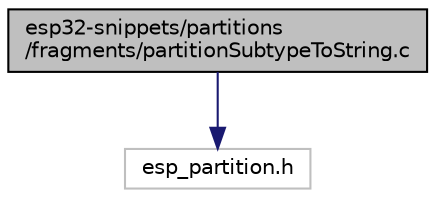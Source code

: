 digraph "esp32-snippets/partitions/fragments/partitionSubtypeToString.c"
{
  edge [fontname="Helvetica",fontsize="10",labelfontname="Helvetica",labelfontsize="10"];
  node [fontname="Helvetica",fontsize="10",shape=record];
  Node0 [label="esp32-snippets/partitions\l/fragments/partitionSubtypeToString.c",height=0.2,width=0.4,color="black", fillcolor="grey75", style="filled", fontcolor="black"];
  Node0 -> Node1 [color="midnightblue",fontsize="10",style="solid",fontname="Helvetica"];
  Node1 [label="esp_partition.h",height=0.2,width=0.4,color="grey75", fillcolor="white", style="filled"];
}
